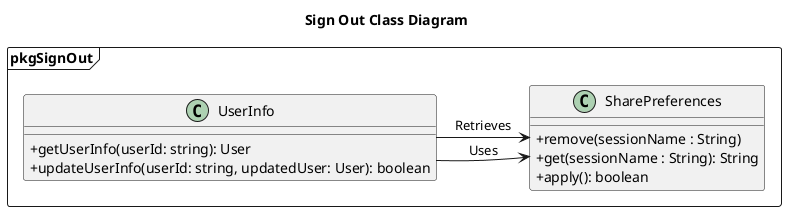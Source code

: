 @startuml MobileSignOutClassDiagram
Title Sign Out Class Diagram
skinparam classAttributeIconSize 0

package pkgSignOut <<Frame>> {
    ' Lớp quản lý phiên đăng nhập
    class SharePreferences {
      + remove(sessionName : String)
      + get(sessionName : String): String 
      + apply(): boolean
    }

    ' Lớp dịch vụ quản lý thông tin người dùng
    class UserInfo {
      + getUserInfo(userId: string): User
      + updateUserInfo(userId: string, updatedUser: User): boolean
    }
    ' Quan hệ giữa các lớp
    UserInfo -> SharePreferences : Retrieves
    UserInfo -> SharePreferences : Uses
}
@enduml
